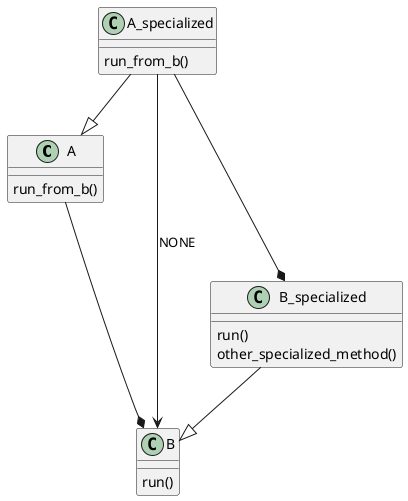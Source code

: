 
@startuml

class A
{
    run_from_b()
}

class B
{
    run()
}

A  ---*  B


class A_specialized
{
    run_from_b()
}

class B_specialized
{
    run()
    other_specialized_method()
}

A_specialized  --|>  A
B_specialized  --|>  B

A_specialized  ---*  B_specialized
A_specialized  --->  B  : NONE

@enduml
